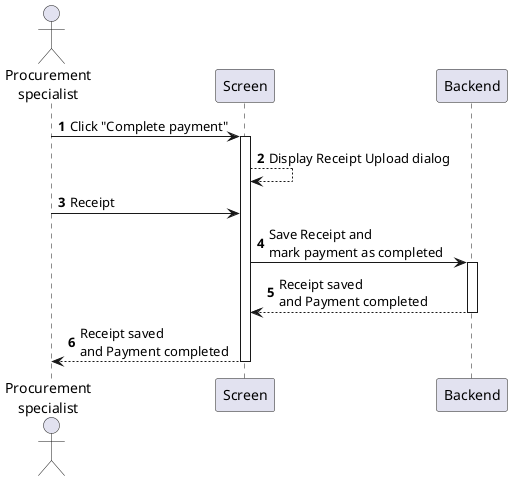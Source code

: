 @startuml purchase-order-complete-payment
autonumber

actor "Procurement\nspecialist" as a
participant Screen as f
participant Backend as b

a -> f : Click "Complete payment"
activate f
f --> f : Display Receipt Upload dialog
a -> f : Receipt
f -> b : Save Receipt and\nmark payment as completed
activate b
return Receipt saved\nand Payment completed
return Receipt saved\nand Payment completed
@enduml